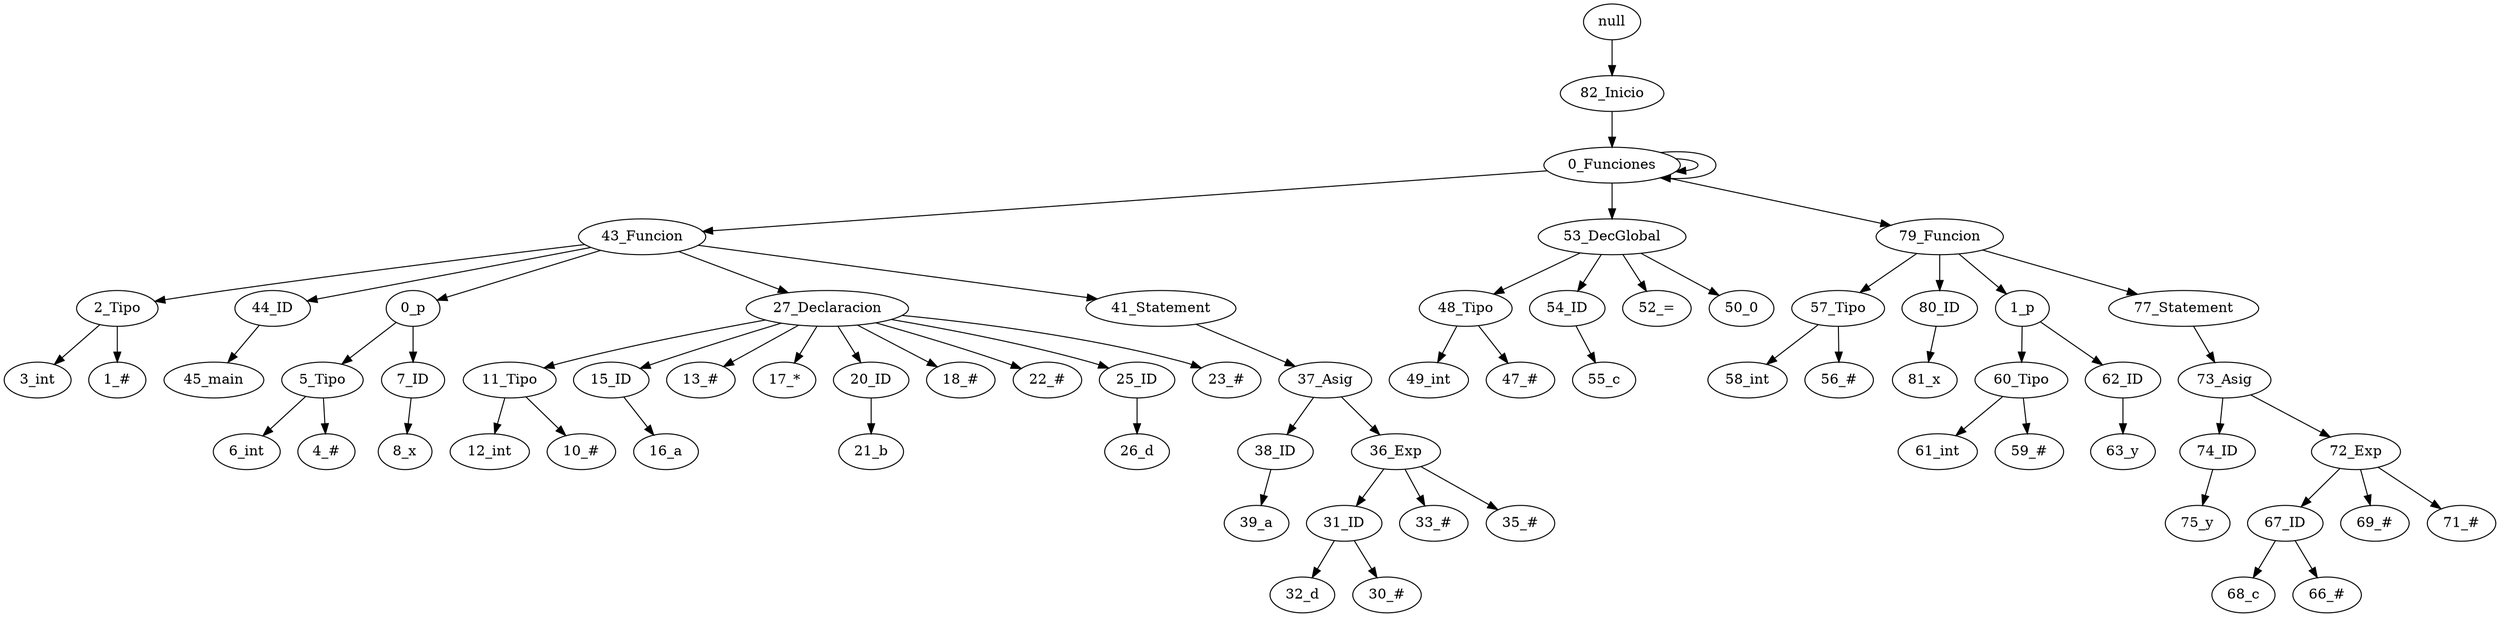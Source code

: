 digraph {
"null" -> "82_Inicio";
"82_Inicio" -> "0_Funciones";
"0_Funciones" -> "0_Funciones";
"0_Funciones" -> "0_Funciones";
"0_Funciones" -> "43_Funcion";
"43_Funcion" -> "2_Tipo";
"2_Tipo" -> "3_int";
"2_Tipo" -> "1_#";
"43_Funcion" -> "44_ID";
"44_ID" -> "45_main";
"43_Funcion" -> "0_p";
"0_p" -> "5_Tipo";
"5_Tipo" -> "6_int";
"5_Tipo" -> "4_#";
"0_p" -> "7_ID";
"7_ID" -> "8_x";
"43_Funcion" -> "27_Declaracion";
"27_Declaracion" -> "11_Tipo";
"11_Tipo" -> "12_int";
"11_Tipo" -> "10_#";
"27_Declaracion" -> "15_ID";
"15_ID" -> "16_a";
"27_Declaracion" -> "13_#";
"27_Declaracion" -> "17_*";
"27_Declaracion" -> "20_ID";
"20_ID" -> "21_b";
"27_Declaracion" -> "18_#";
"27_Declaracion" -> "22_#";
"27_Declaracion" -> "25_ID";
"25_ID" -> "26_d";
"27_Declaracion" -> "23_#";
"43_Funcion" -> "41_Statement";
"41_Statement" -> "37_Asig";
"37_Asig" -> "38_ID";
"38_ID" -> "39_a";
"37_Asig" -> "36_Exp";
"36_Exp" -> "31_ID";
"31_ID" -> "32_d";
"31_ID" -> "30_#";
"36_Exp" -> "33_#";
"36_Exp" -> "35_#";
"0_Funciones" -> "53_DecGlobal";
"53_DecGlobal" -> "48_Tipo";
"48_Tipo" -> "49_int";
"48_Tipo" -> "47_#";
"53_DecGlobal" -> "54_ID";
"54_ID" -> "55_c";
"53_DecGlobal" -> "52_=";
"53_DecGlobal" -> "50_0";
"0_Funciones" -> "79_Funcion";
"79_Funcion" -> "57_Tipo";
"57_Tipo" -> "58_int";
"57_Tipo" -> "56_#";
"79_Funcion" -> "80_ID";
"80_ID" -> "81_x";
"79_Funcion" -> "1_p";
"1_p" -> "60_Tipo";
"60_Tipo" -> "61_int";
"60_Tipo" -> "59_#";
"1_p" -> "62_ID";
"62_ID" -> "63_y";
"79_Funcion" -> "77_Statement";
"77_Statement" -> "73_Asig";
"73_Asig" -> "74_ID";
"74_ID" -> "75_y";
"73_Asig" -> "72_Exp";
"72_Exp" -> "67_ID";
"67_ID" -> "68_c";
"67_ID" -> "66_#";
"72_Exp" -> "69_#";
"72_Exp" -> "71_#";
}
